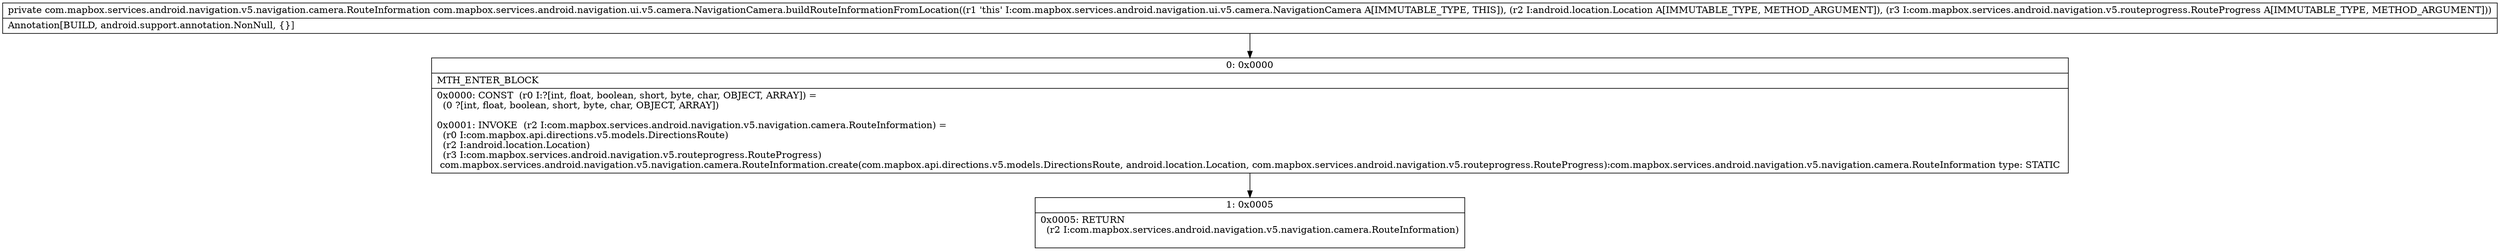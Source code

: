 digraph "CFG forcom.mapbox.services.android.navigation.ui.v5.camera.NavigationCamera.buildRouteInformationFromLocation(Landroid\/location\/Location;Lcom\/mapbox\/services\/android\/navigation\/v5\/routeprogress\/RouteProgress;)Lcom\/mapbox\/services\/android\/navigation\/v5\/navigation\/camera\/RouteInformation;" {
Node_0 [shape=record,label="{0\:\ 0x0000|MTH_ENTER_BLOCK\l|0x0000: CONST  (r0 I:?[int, float, boolean, short, byte, char, OBJECT, ARRAY]) = \l  (0 ?[int, float, boolean, short, byte, char, OBJECT, ARRAY])\l \l0x0001: INVOKE  (r2 I:com.mapbox.services.android.navigation.v5.navigation.camera.RouteInformation) = \l  (r0 I:com.mapbox.api.directions.v5.models.DirectionsRoute)\l  (r2 I:android.location.Location)\l  (r3 I:com.mapbox.services.android.navigation.v5.routeprogress.RouteProgress)\l com.mapbox.services.android.navigation.v5.navigation.camera.RouteInformation.create(com.mapbox.api.directions.v5.models.DirectionsRoute, android.location.Location, com.mapbox.services.android.navigation.v5.routeprogress.RouteProgress):com.mapbox.services.android.navigation.v5.navigation.camera.RouteInformation type: STATIC \l}"];
Node_1 [shape=record,label="{1\:\ 0x0005|0x0005: RETURN  \l  (r2 I:com.mapbox.services.android.navigation.v5.navigation.camera.RouteInformation)\l \l}"];
MethodNode[shape=record,label="{private com.mapbox.services.android.navigation.v5.navigation.camera.RouteInformation com.mapbox.services.android.navigation.ui.v5.camera.NavigationCamera.buildRouteInformationFromLocation((r1 'this' I:com.mapbox.services.android.navigation.ui.v5.camera.NavigationCamera A[IMMUTABLE_TYPE, THIS]), (r2 I:android.location.Location A[IMMUTABLE_TYPE, METHOD_ARGUMENT]), (r3 I:com.mapbox.services.android.navigation.v5.routeprogress.RouteProgress A[IMMUTABLE_TYPE, METHOD_ARGUMENT]))  | Annotation[BUILD, android.support.annotation.NonNull, \{\}]\l}"];
MethodNode -> Node_0;
Node_0 -> Node_1;
}

